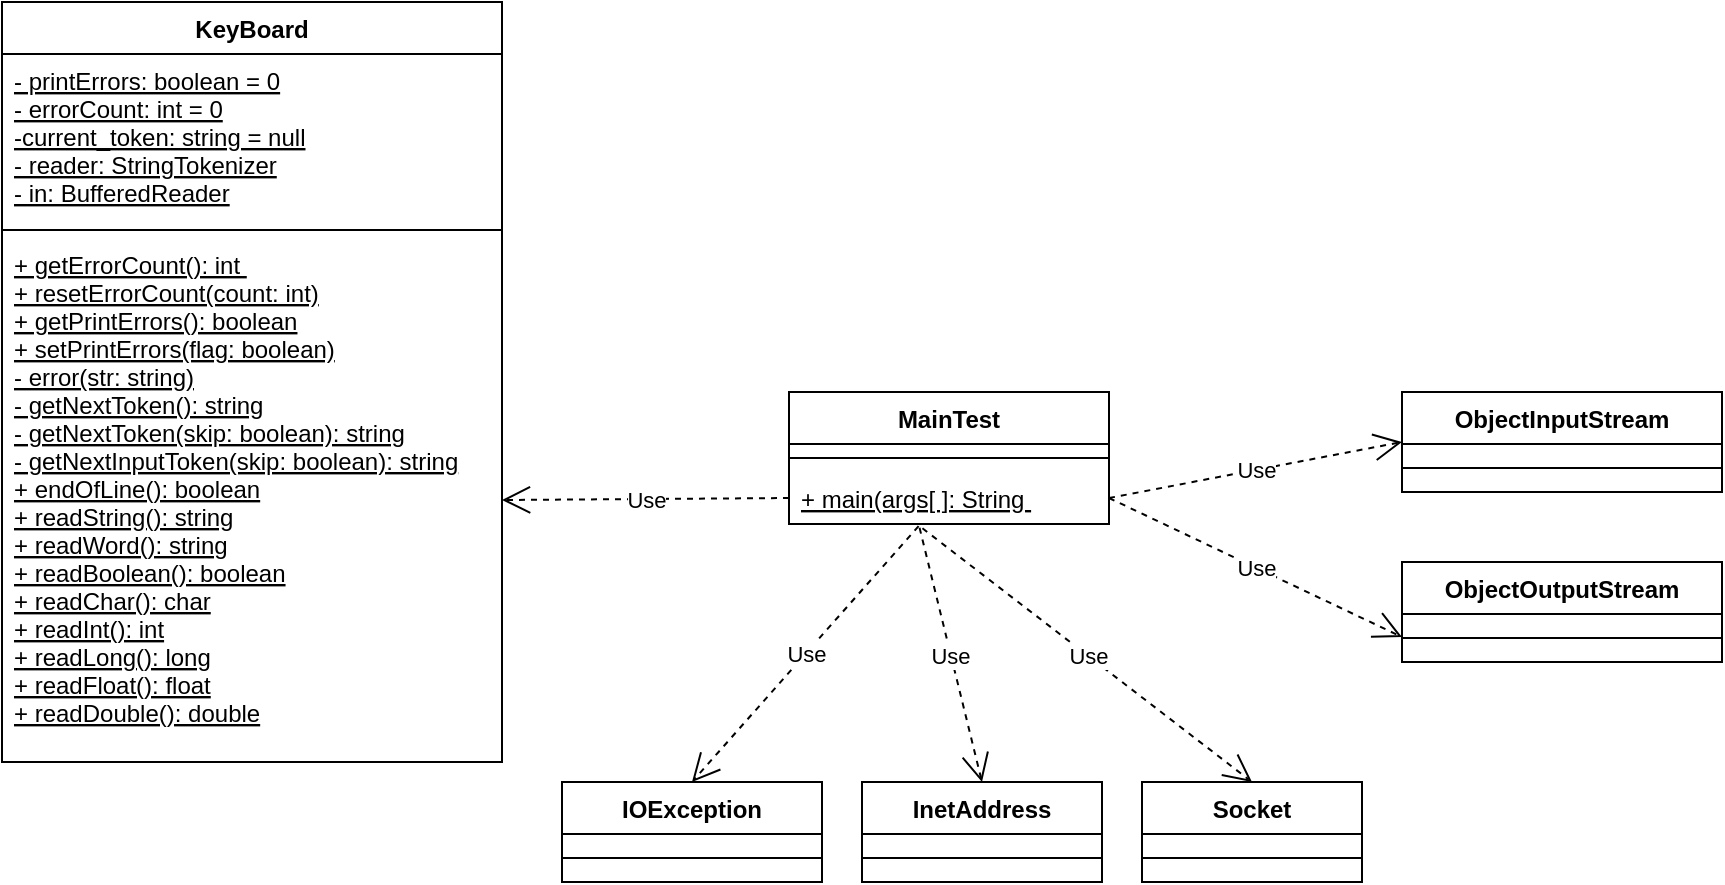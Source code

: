 <mxfile version="14.9.6" type="device"><diagram id="IX2v5dt4UW7y-JrlxrAg" name="Pagina-1"><mxGraphModel dx="846" dy="936" grid="1" gridSize="10" guides="1" tooltips="1" connect="1" arrows="1" fold="1" page="1" pageScale="1" pageWidth="827" pageHeight="1169" math="0" shadow="0"><root><mxCell id="0"/><mxCell id="1" parent="0"/><mxCell id="rEa2eT_0liunFboyqINa-1" value="KeyBoard" style="swimlane;fontStyle=1;align=center;verticalAlign=top;childLayout=stackLayout;horizontal=1;startSize=26;horizontalStack=0;resizeParent=1;resizeParentMax=0;resizeLast=0;collapsible=1;marginBottom=0;" parent="1" vertex="1"><mxGeometry x="1280" y="860" width="250" height="380" as="geometry"/></mxCell><mxCell id="rEa2eT_0liunFboyqINa-2" value="- printErrors: boolean = 0&#10;- errorCount: int = 0&#10;-current_token: string = null&#10;- reader: StringTokenizer&#10;- in: BufferedReader" style="text;strokeColor=none;fillColor=none;align=left;verticalAlign=top;spacingLeft=4;spacingRight=4;overflow=hidden;rotatable=0;points=[[0,0.5],[1,0.5]];portConstraint=eastwest;fontStyle=4" parent="rEa2eT_0liunFboyqINa-1" vertex="1"><mxGeometry y="26" width="250" height="84" as="geometry"/></mxCell><mxCell id="rEa2eT_0liunFboyqINa-3" value="" style="line;strokeWidth=1;fillColor=none;align=left;verticalAlign=middle;spacingTop=-1;spacingLeft=3;spacingRight=3;rotatable=0;labelPosition=right;points=[];portConstraint=eastwest;" parent="rEa2eT_0liunFboyqINa-1" vertex="1"><mxGeometry y="110" width="250" height="8" as="geometry"/></mxCell><mxCell id="rEa2eT_0liunFboyqINa-4" value="+ getErrorCount(): int &#10;+ resetErrorCount(count: int)&#10;+ getPrintErrors(): boolean&#10;+ setPrintErrors(flag: boolean)&#10;- error(str: string)&#10;- getNextToken(): string&#10;- getNextToken(skip: boolean): string&#10;- getNextInputToken(skip: boolean): string&#10;+ endOfLine(): boolean&#10;+ readString(): string&#10;+ readWord(): string&#10;+ readBoolean(): boolean&#10;+ readChar(): char&#10;+ readInt(): int&#10;+ readLong(): long&#10;+ readFloat(): float&#10;+ readDouble(): double&#10;&#10;" style="text;strokeColor=none;fillColor=none;align=left;verticalAlign=top;spacingLeft=4;spacingRight=4;overflow=hidden;rotatable=0;points=[[0,0.5],[1,0.5]];portConstraint=eastwest;fontStyle=4" parent="rEa2eT_0liunFboyqINa-1" vertex="1"><mxGeometry y="118" width="250" height="262" as="geometry"/></mxCell><mxCell id="XO-KqfF_xe3WO9GqWUaW-1" value="MainTest" style="swimlane;fontStyle=1;align=center;verticalAlign=top;childLayout=stackLayout;horizontal=1;startSize=26;horizontalStack=0;resizeParent=1;resizeParentMax=0;resizeLast=0;collapsible=1;marginBottom=0;" vertex="1" parent="1"><mxGeometry x="1673.5" y="1055" width="160" height="66" as="geometry"/></mxCell><mxCell id="XO-KqfF_xe3WO9GqWUaW-3" value="" style="line;strokeWidth=1;fillColor=none;align=left;verticalAlign=middle;spacingTop=-1;spacingLeft=3;spacingRight=3;rotatable=0;labelPosition=right;points=[];portConstraint=eastwest;" vertex="1" parent="XO-KqfF_xe3WO9GqWUaW-1"><mxGeometry y="26" width="160" height="14" as="geometry"/></mxCell><mxCell id="XO-KqfF_xe3WO9GqWUaW-4" value="+ main(args[ ]: String " style="text;strokeColor=none;fillColor=none;align=left;verticalAlign=top;spacingLeft=4;spacingRight=4;overflow=hidden;rotatable=0;points=[[0,0.5],[1,0.5]];portConstraint=eastwest;fontStyle=4" vertex="1" parent="XO-KqfF_xe3WO9GqWUaW-1"><mxGeometry y="40" width="160" height="26" as="geometry"/></mxCell><mxCell id="XO-KqfF_xe3WO9GqWUaW-8" value="Use" style="endArrow=open;endSize=12;dashed=1;html=1;exitX=0;exitY=0.5;exitDx=0;exitDy=0;entryX=1;entryY=0.5;entryDx=0;entryDy=0;" edge="1" parent="1" source="XO-KqfF_xe3WO9GqWUaW-4" target="rEa2eT_0liunFboyqINa-4"><mxGeometry width="160" relative="1" as="geometry"><mxPoint x="1550" y="1010" as="sourcePoint"/><mxPoint x="1710" y="1010" as="targetPoint"/></mxGeometry></mxCell><mxCell id="XO-KqfF_xe3WO9GqWUaW-9" value="Socket" style="swimlane;fontStyle=1;align=center;verticalAlign=top;childLayout=stackLayout;horizontal=1;startSize=26;horizontalStack=0;resizeParent=1;resizeParentMax=0;resizeLast=0;collapsible=1;marginBottom=0;" vertex="1" parent="1"><mxGeometry x="1850" y="1250" width="110" height="50" as="geometry"/></mxCell><mxCell id="XO-KqfF_xe3WO9GqWUaW-10" value="" style="line;strokeWidth=1;fillColor=none;align=left;verticalAlign=middle;spacingTop=-1;spacingLeft=3;spacingRight=3;rotatable=0;labelPosition=right;points=[];portConstraint=eastwest;" vertex="1" parent="XO-KqfF_xe3WO9GqWUaW-9"><mxGeometry y="26" width="110" height="24" as="geometry"/></mxCell><mxCell id="XO-KqfF_xe3WO9GqWUaW-12" value="InetAddress" style="swimlane;fontStyle=1;align=center;verticalAlign=top;childLayout=stackLayout;horizontal=1;startSize=26;horizontalStack=0;resizeParent=1;resizeParentMax=0;resizeLast=0;collapsible=1;marginBottom=0;" vertex="1" parent="1"><mxGeometry x="1710" y="1250" width="120" height="50" as="geometry"/></mxCell><mxCell id="XO-KqfF_xe3WO9GqWUaW-13" value="" style="line;strokeWidth=1;fillColor=none;align=left;verticalAlign=middle;spacingTop=-1;spacingLeft=3;spacingRight=3;rotatable=0;labelPosition=right;points=[];portConstraint=eastwest;" vertex="1" parent="XO-KqfF_xe3WO9GqWUaW-12"><mxGeometry y="26" width="120" height="24" as="geometry"/></mxCell><mxCell id="XO-KqfF_xe3WO9GqWUaW-14" value="IOException" style="swimlane;fontStyle=1;align=center;verticalAlign=top;childLayout=stackLayout;horizontal=1;startSize=26;horizontalStack=0;resizeParent=1;resizeParentMax=0;resizeLast=0;collapsible=1;marginBottom=0;" vertex="1" parent="1"><mxGeometry x="1560" y="1250" width="130" height="50" as="geometry"/></mxCell><mxCell id="XO-KqfF_xe3WO9GqWUaW-15" value="" style="line;strokeWidth=1;fillColor=none;align=left;verticalAlign=middle;spacingTop=-1;spacingLeft=3;spacingRight=3;rotatable=0;labelPosition=right;points=[];portConstraint=eastwest;" vertex="1" parent="XO-KqfF_xe3WO9GqWUaW-14"><mxGeometry y="26" width="130" height="24" as="geometry"/></mxCell><mxCell id="XO-KqfF_xe3WO9GqWUaW-18" value="Use" style="endArrow=open;endSize=12;dashed=1;html=1;exitX=0.405;exitY=1.041;exitDx=0;exitDy=0;exitPerimeter=0;entryX=0.5;entryY=0;entryDx=0;entryDy=0;" edge="1" parent="1" source="XO-KqfF_xe3WO9GqWUaW-4" target="XO-KqfF_xe3WO9GqWUaW-14"><mxGeometry width="160" relative="1" as="geometry"><mxPoint x="1650" y="1190" as="sourcePoint"/><mxPoint x="1810" y="1190" as="targetPoint"/></mxGeometry></mxCell><mxCell id="XO-KqfF_xe3WO9GqWUaW-19" value="Use" style="endArrow=open;endSize=12;dashed=1;html=1;exitX=0.408;exitY=1.073;exitDx=0;exitDy=0;exitPerimeter=0;entryX=0.5;entryY=0;entryDx=0;entryDy=0;" edge="1" parent="1" source="XO-KqfF_xe3WO9GqWUaW-4" target="XO-KqfF_xe3WO9GqWUaW-12"><mxGeometry width="160" relative="1" as="geometry"><mxPoint x="1650" y="1190" as="sourcePoint"/><mxPoint x="1810" y="1190" as="targetPoint"/></mxGeometry></mxCell><mxCell id="XO-KqfF_xe3WO9GqWUaW-22" value="Use" style="endArrow=open;endSize=12;dashed=1;html=1;entryX=0.5;entryY=0;entryDx=0;entryDy=0;exitX=0.417;exitY=1.083;exitDx=0;exitDy=0;exitPerimeter=0;" edge="1" parent="1" source="XO-KqfF_xe3WO9GqWUaW-4" target="XO-KqfF_xe3WO9GqWUaW-9"><mxGeometry width="160" relative="1" as="geometry"><mxPoint x="1818" y="1140" as="sourcePoint"/><mxPoint x="1810" y="1190" as="targetPoint"/></mxGeometry></mxCell><mxCell id="XO-KqfF_xe3WO9GqWUaW-23" value="ObjectInputStream" style="swimlane;fontStyle=1;align=center;verticalAlign=top;childLayout=stackLayout;horizontal=1;startSize=26;horizontalStack=0;resizeParent=1;resizeParentMax=0;resizeLast=0;collapsible=1;marginBottom=0;" vertex="1" parent="1"><mxGeometry x="1980" y="1055" width="160" height="50" as="geometry"/></mxCell><mxCell id="XO-KqfF_xe3WO9GqWUaW-24" value="" style="line;strokeWidth=1;fillColor=none;align=left;verticalAlign=middle;spacingTop=-1;spacingLeft=3;spacingRight=3;rotatable=0;labelPosition=right;points=[];portConstraint=eastwest;" vertex="1" parent="XO-KqfF_xe3WO9GqWUaW-23"><mxGeometry y="26" width="160" height="24" as="geometry"/></mxCell><mxCell id="XO-KqfF_xe3WO9GqWUaW-25" value="ObjectOutputStream" style="swimlane;fontStyle=1;align=center;verticalAlign=top;childLayout=stackLayout;horizontal=1;startSize=26;horizontalStack=0;resizeParent=1;resizeParentMax=0;resizeLast=0;collapsible=1;marginBottom=0;" vertex="1" parent="1"><mxGeometry x="1980" y="1140" width="160" height="50" as="geometry"/></mxCell><mxCell id="XO-KqfF_xe3WO9GqWUaW-26" value="" style="line;strokeWidth=1;fillColor=none;align=left;verticalAlign=middle;spacingTop=-1;spacingLeft=3;spacingRight=3;rotatable=0;labelPosition=right;points=[];portConstraint=eastwest;" vertex="1" parent="XO-KqfF_xe3WO9GqWUaW-25"><mxGeometry y="26" width="160" height="24" as="geometry"/></mxCell><mxCell id="XO-KqfF_xe3WO9GqWUaW-29" value="Use" style="endArrow=open;endSize=12;dashed=1;html=1;exitX=1;exitY=0.5;exitDx=0;exitDy=0;entryX=0;entryY=0.5;entryDx=0;entryDy=0;" edge="1" parent="1" source="XO-KqfF_xe3WO9GqWUaW-4" target="XO-KqfF_xe3WO9GqWUaW-23"><mxGeometry width="160" relative="1" as="geometry"><mxPoint x="1870" y="1060" as="sourcePoint"/><mxPoint x="2030" y="1060" as="targetPoint"/></mxGeometry></mxCell><mxCell id="XO-KqfF_xe3WO9GqWUaW-30" value="Use" style="endArrow=open;endSize=12;dashed=1;html=1;exitX=1;exitY=0.5;exitDx=0;exitDy=0;entryX=0;entryY=0.75;entryDx=0;entryDy=0;" edge="1" parent="1" source="XO-KqfF_xe3WO9GqWUaW-4" target="XO-KqfF_xe3WO9GqWUaW-25"><mxGeometry width="160" relative="1" as="geometry"><mxPoint x="1870" y="1060" as="sourcePoint"/><mxPoint x="2030" y="1060" as="targetPoint"/></mxGeometry></mxCell></root></mxGraphModel></diagram></mxfile>
